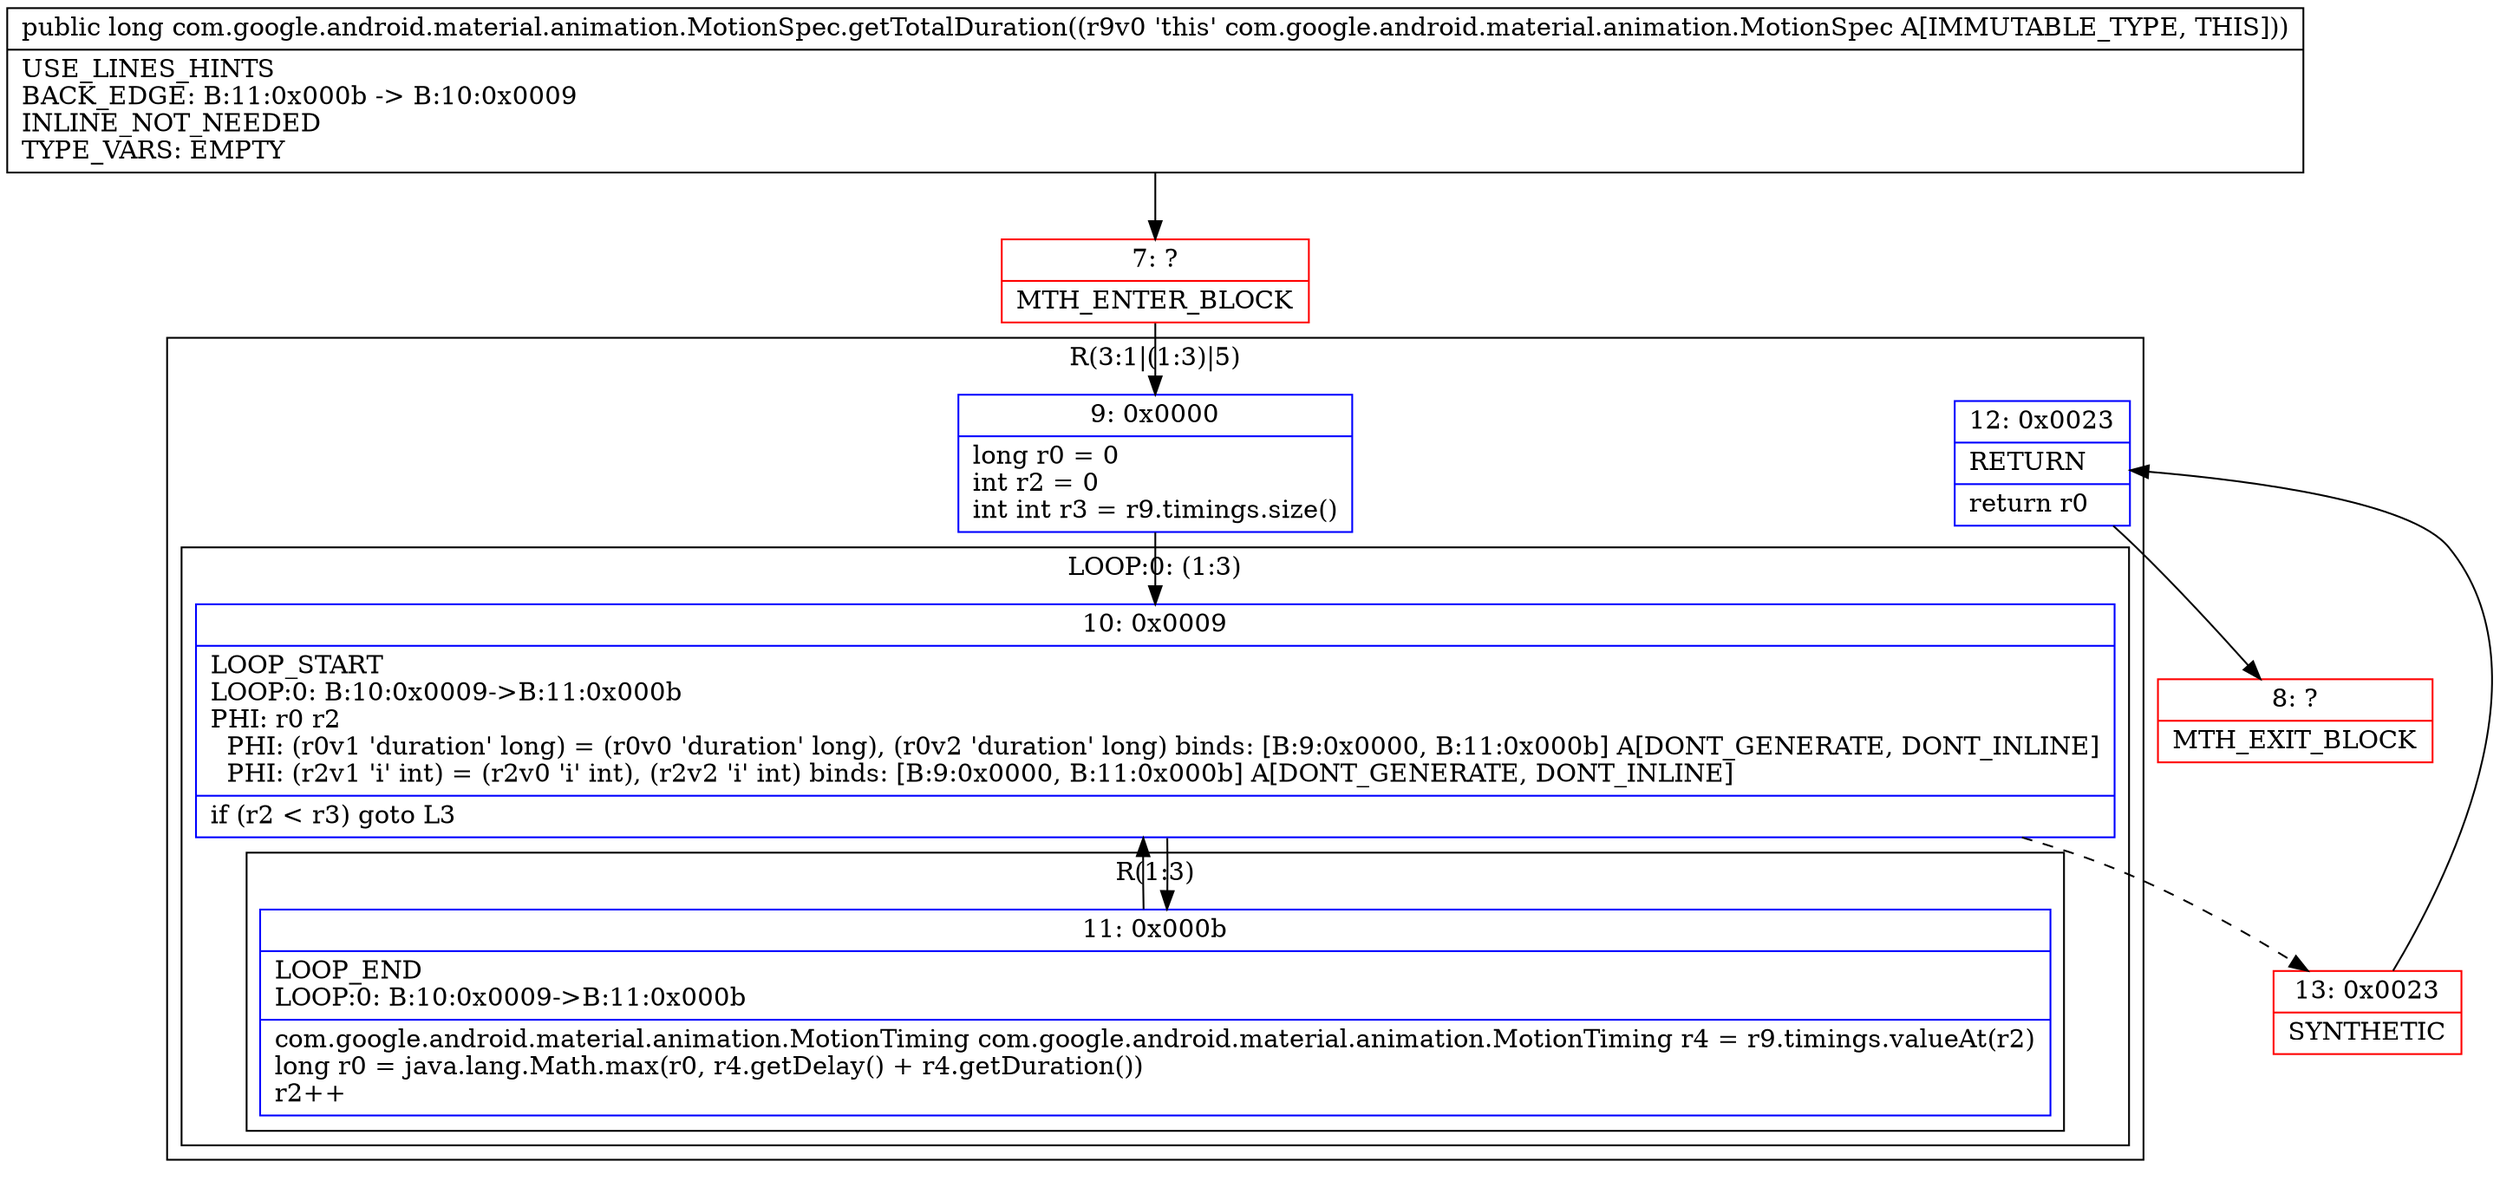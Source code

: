 digraph "CFG forcom.google.android.material.animation.MotionSpec.getTotalDuration()J" {
subgraph cluster_Region_185549982 {
label = "R(3:1|(1:3)|5)";
node [shape=record,color=blue];
Node_9 [shape=record,label="{9\:\ 0x0000|long r0 = 0\lint r2 = 0\lint int r3 = r9.timings.size()\l}"];
subgraph cluster_LoopRegion_573098404 {
label = "LOOP:0: (1:3)";
node [shape=record,color=blue];
Node_10 [shape=record,label="{10\:\ 0x0009|LOOP_START\lLOOP:0: B:10:0x0009\-\>B:11:0x000b\lPHI: r0 r2 \l  PHI: (r0v1 'duration' long) = (r0v0 'duration' long), (r0v2 'duration' long) binds: [B:9:0x0000, B:11:0x000b] A[DONT_GENERATE, DONT_INLINE]\l  PHI: (r2v1 'i' int) = (r2v0 'i' int), (r2v2 'i' int) binds: [B:9:0x0000, B:11:0x000b] A[DONT_GENERATE, DONT_INLINE]\l|if (r2 \< r3) goto L3\l}"];
subgraph cluster_Region_861149885 {
label = "R(1:3)";
node [shape=record,color=blue];
Node_11 [shape=record,label="{11\:\ 0x000b|LOOP_END\lLOOP:0: B:10:0x0009\-\>B:11:0x000b\l|com.google.android.material.animation.MotionTiming com.google.android.material.animation.MotionTiming r4 = r9.timings.valueAt(r2)\llong r0 = java.lang.Math.max(r0, r4.getDelay() + r4.getDuration())\lr2++\l}"];
}
}
Node_12 [shape=record,label="{12\:\ 0x0023|RETURN\l|return r0\l}"];
}
Node_7 [shape=record,color=red,label="{7\:\ ?|MTH_ENTER_BLOCK\l}"];
Node_13 [shape=record,color=red,label="{13\:\ 0x0023|SYNTHETIC\l}"];
Node_8 [shape=record,color=red,label="{8\:\ ?|MTH_EXIT_BLOCK\l}"];
MethodNode[shape=record,label="{public long com.google.android.material.animation.MotionSpec.getTotalDuration((r9v0 'this' com.google.android.material.animation.MotionSpec A[IMMUTABLE_TYPE, THIS]))  | USE_LINES_HINTS\lBACK_EDGE: B:11:0x000b \-\> B:10:0x0009\lINLINE_NOT_NEEDED\lTYPE_VARS: EMPTY\l}"];
MethodNode -> Node_7;Node_9 -> Node_10;
Node_10 -> Node_11;
Node_10 -> Node_13[style=dashed];
Node_11 -> Node_10;
Node_12 -> Node_8;
Node_7 -> Node_9;
Node_13 -> Node_12;
}

